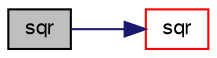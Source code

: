 digraph "sqr"
{
  bgcolor="transparent";
  edge [fontname="FreeSans",fontsize="10",labelfontname="FreeSans",labelfontsize="10"];
  node [fontname="FreeSans",fontsize="10",shape=record];
  rankdir="LR";
  Node64579 [label="sqr",height=0.2,width=0.4,color="black", fillcolor="grey75", style="filled", fontcolor="black"];
  Node64579 -> Node64580 [color="midnightblue",fontsize="10",style="solid",fontname="FreeSans"];
  Node64580 [label="sqr",height=0.2,width=0.4,color="red",URL="$a21124.html#a277dc11c581d53826ab5090b08f3b17b"];
}
